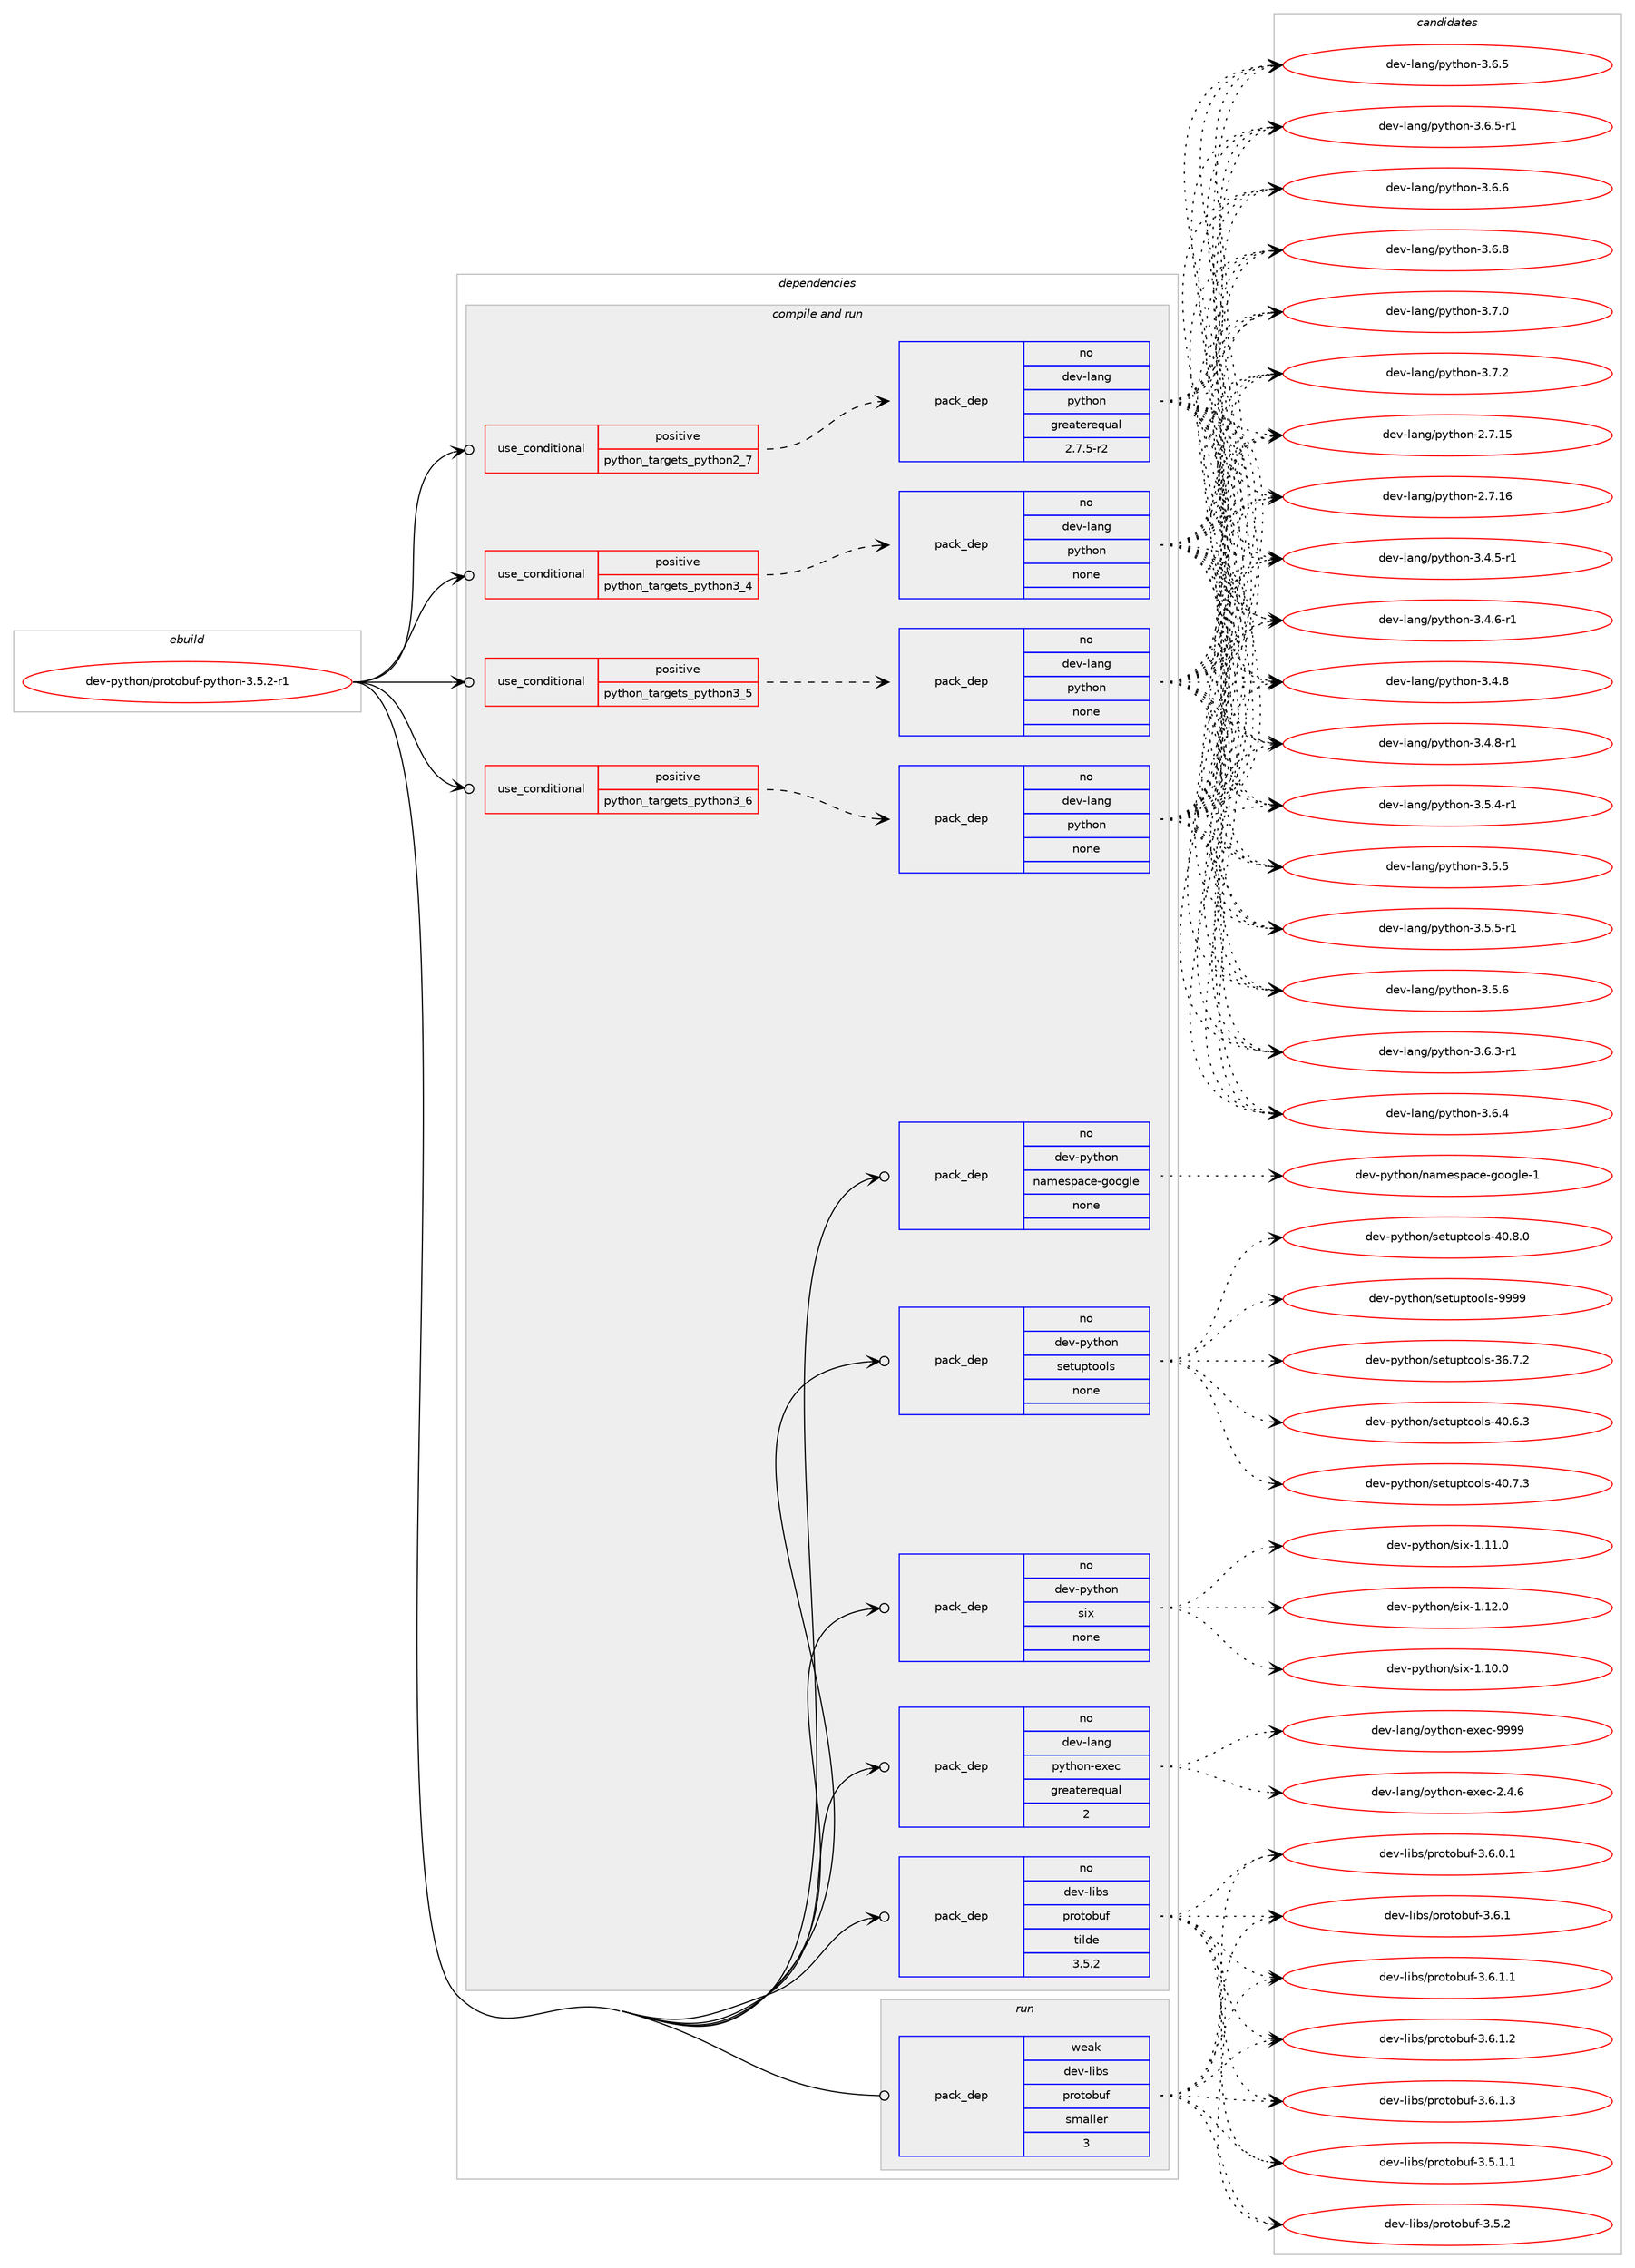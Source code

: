 digraph prolog {

# *************
# Graph options
# *************

newrank=true;
concentrate=true;
compound=true;
graph [rankdir=LR,fontname=Helvetica,fontsize=10,ranksep=1.5];#, ranksep=2.5, nodesep=0.2];
edge  [arrowhead=vee];
node  [fontname=Helvetica,fontsize=10];

# **********
# The ebuild
# **********

subgraph cluster_leftcol {
color=gray;
rank=same;
label=<<i>ebuild</i>>;
id [label="dev-python/protobuf-python-3.5.2-r1", color=red, width=4, href="../dev-python/protobuf-python-3.5.2-r1.svg"];
}

# ****************
# The dependencies
# ****************

subgraph cluster_midcol {
color=gray;
label=<<i>dependencies</i>>;
subgraph cluster_compile {
fillcolor="#eeeeee";
style=filled;
label=<<i>compile</i>>;
}
subgraph cluster_compileandrun {
fillcolor="#eeeeee";
style=filled;
label=<<i>compile and run</i>>;
subgraph cond379890 {
dependency1426706 [label=<<TABLE BORDER="0" CELLBORDER="1" CELLSPACING="0" CELLPADDING="4"><TR><TD ROWSPAN="3" CELLPADDING="10">use_conditional</TD></TR><TR><TD>positive</TD></TR><TR><TD>python_targets_python2_7</TD></TR></TABLE>>, shape=none, color=red];
subgraph pack1023502 {
dependency1426707 [label=<<TABLE BORDER="0" CELLBORDER="1" CELLSPACING="0" CELLPADDING="4" WIDTH="220"><TR><TD ROWSPAN="6" CELLPADDING="30">pack_dep</TD></TR><TR><TD WIDTH="110">no</TD></TR><TR><TD>dev-lang</TD></TR><TR><TD>python</TD></TR><TR><TD>greaterequal</TD></TR><TR><TD>2.7.5-r2</TD></TR></TABLE>>, shape=none, color=blue];
}
dependency1426706:e -> dependency1426707:w [weight=20,style="dashed",arrowhead="vee"];
}
id:e -> dependency1426706:w [weight=20,style="solid",arrowhead="odotvee"];
subgraph cond379891 {
dependency1426708 [label=<<TABLE BORDER="0" CELLBORDER="1" CELLSPACING="0" CELLPADDING="4"><TR><TD ROWSPAN="3" CELLPADDING="10">use_conditional</TD></TR><TR><TD>positive</TD></TR><TR><TD>python_targets_python3_4</TD></TR></TABLE>>, shape=none, color=red];
subgraph pack1023503 {
dependency1426709 [label=<<TABLE BORDER="0" CELLBORDER="1" CELLSPACING="0" CELLPADDING="4" WIDTH="220"><TR><TD ROWSPAN="6" CELLPADDING="30">pack_dep</TD></TR><TR><TD WIDTH="110">no</TD></TR><TR><TD>dev-lang</TD></TR><TR><TD>python</TD></TR><TR><TD>none</TD></TR><TR><TD></TD></TR></TABLE>>, shape=none, color=blue];
}
dependency1426708:e -> dependency1426709:w [weight=20,style="dashed",arrowhead="vee"];
}
id:e -> dependency1426708:w [weight=20,style="solid",arrowhead="odotvee"];
subgraph cond379892 {
dependency1426710 [label=<<TABLE BORDER="0" CELLBORDER="1" CELLSPACING="0" CELLPADDING="4"><TR><TD ROWSPAN="3" CELLPADDING="10">use_conditional</TD></TR><TR><TD>positive</TD></TR><TR><TD>python_targets_python3_5</TD></TR></TABLE>>, shape=none, color=red];
subgraph pack1023504 {
dependency1426711 [label=<<TABLE BORDER="0" CELLBORDER="1" CELLSPACING="0" CELLPADDING="4" WIDTH="220"><TR><TD ROWSPAN="6" CELLPADDING="30">pack_dep</TD></TR><TR><TD WIDTH="110">no</TD></TR><TR><TD>dev-lang</TD></TR><TR><TD>python</TD></TR><TR><TD>none</TD></TR><TR><TD></TD></TR></TABLE>>, shape=none, color=blue];
}
dependency1426710:e -> dependency1426711:w [weight=20,style="dashed",arrowhead="vee"];
}
id:e -> dependency1426710:w [weight=20,style="solid",arrowhead="odotvee"];
subgraph cond379893 {
dependency1426712 [label=<<TABLE BORDER="0" CELLBORDER="1" CELLSPACING="0" CELLPADDING="4"><TR><TD ROWSPAN="3" CELLPADDING="10">use_conditional</TD></TR><TR><TD>positive</TD></TR><TR><TD>python_targets_python3_6</TD></TR></TABLE>>, shape=none, color=red];
subgraph pack1023505 {
dependency1426713 [label=<<TABLE BORDER="0" CELLBORDER="1" CELLSPACING="0" CELLPADDING="4" WIDTH="220"><TR><TD ROWSPAN="6" CELLPADDING="30">pack_dep</TD></TR><TR><TD WIDTH="110">no</TD></TR><TR><TD>dev-lang</TD></TR><TR><TD>python</TD></TR><TR><TD>none</TD></TR><TR><TD></TD></TR></TABLE>>, shape=none, color=blue];
}
dependency1426712:e -> dependency1426713:w [weight=20,style="dashed",arrowhead="vee"];
}
id:e -> dependency1426712:w [weight=20,style="solid",arrowhead="odotvee"];
subgraph pack1023506 {
dependency1426714 [label=<<TABLE BORDER="0" CELLBORDER="1" CELLSPACING="0" CELLPADDING="4" WIDTH="220"><TR><TD ROWSPAN="6" CELLPADDING="30">pack_dep</TD></TR><TR><TD WIDTH="110">no</TD></TR><TR><TD>dev-lang</TD></TR><TR><TD>python-exec</TD></TR><TR><TD>greaterequal</TD></TR><TR><TD>2</TD></TR></TABLE>>, shape=none, color=blue];
}
id:e -> dependency1426714:w [weight=20,style="solid",arrowhead="odotvee"];
subgraph pack1023507 {
dependency1426715 [label=<<TABLE BORDER="0" CELLBORDER="1" CELLSPACING="0" CELLPADDING="4" WIDTH="220"><TR><TD ROWSPAN="6" CELLPADDING="30">pack_dep</TD></TR><TR><TD WIDTH="110">no</TD></TR><TR><TD>dev-libs</TD></TR><TR><TD>protobuf</TD></TR><TR><TD>tilde</TD></TR><TR><TD>3.5.2</TD></TR></TABLE>>, shape=none, color=blue];
}
id:e -> dependency1426715:w [weight=20,style="solid",arrowhead="odotvee"];
subgraph pack1023508 {
dependency1426716 [label=<<TABLE BORDER="0" CELLBORDER="1" CELLSPACING="0" CELLPADDING="4" WIDTH="220"><TR><TD ROWSPAN="6" CELLPADDING="30">pack_dep</TD></TR><TR><TD WIDTH="110">no</TD></TR><TR><TD>dev-python</TD></TR><TR><TD>namespace-google</TD></TR><TR><TD>none</TD></TR><TR><TD></TD></TR></TABLE>>, shape=none, color=blue];
}
id:e -> dependency1426716:w [weight=20,style="solid",arrowhead="odotvee"];
subgraph pack1023509 {
dependency1426717 [label=<<TABLE BORDER="0" CELLBORDER="1" CELLSPACING="0" CELLPADDING="4" WIDTH="220"><TR><TD ROWSPAN="6" CELLPADDING="30">pack_dep</TD></TR><TR><TD WIDTH="110">no</TD></TR><TR><TD>dev-python</TD></TR><TR><TD>setuptools</TD></TR><TR><TD>none</TD></TR><TR><TD></TD></TR></TABLE>>, shape=none, color=blue];
}
id:e -> dependency1426717:w [weight=20,style="solid",arrowhead="odotvee"];
subgraph pack1023510 {
dependency1426718 [label=<<TABLE BORDER="0" CELLBORDER="1" CELLSPACING="0" CELLPADDING="4" WIDTH="220"><TR><TD ROWSPAN="6" CELLPADDING="30">pack_dep</TD></TR><TR><TD WIDTH="110">no</TD></TR><TR><TD>dev-python</TD></TR><TR><TD>six</TD></TR><TR><TD>none</TD></TR><TR><TD></TD></TR></TABLE>>, shape=none, color=blue];
}
id:e -> dependency1426718:w [weight=20,style="solid",arrowhead="odotvee"];
}
subgraph cluster_run {
fillcolor="#eeeeee";
style=filled;
label=<<i>run</i>>;
subgraph pack1023511 {
dependency1426719 [label=<<TABLE BORDER="0" CELLBORDER="1" CELLSPACING="0" CELLPADDING="4" WIDTH="220"><TR><TD ROWSPAN="6" CELLPADDING="30">pack_dep</TD></TR><TR><TD WIDTH="110">weak</TD></TR><TR><TD>dev-libs</TD></TR><TR><TD>protobuf</TD></TR><TR><TD>smaller</TD></TR><TR><TD>3</TD></TR></TABLE>>, shape=none, color=blue];
}
id:e -> dependency1426719:w [weight=20,style="solid",arrowhead="odot"];
}
}

# **************
# The candidates
# **************

subgraph cluster_choices {
rank=same;
color=gray;
label=<<i>candidates</i>>;

subgraph choice1023502 {
color=black;
nodesep=1;
choice10010111845108971101034711212111610411111045504655464953 [label="dev-lang/python-2.7.15", color=red, width=4,href="../dev-lang/python-2.7.15.svg"];
choice10010111845108971101034711212111610411111045504655464954 [label="dev-lang/python-2.7.16", color=red, width=4,href="../dev-lang/python-2.7.16.svg"];
choice1001011184510897110103471121211161041111104551465246534511449 [label="dev-lang/python-3.4.5-r1", color=red, width=4,href="../dev-lang/python-3.4.5-r1.svg"];
choice1001011184510897110103471121211161041111104551465246544511449 [label="dev-lang/python-3.4.6-r1", color=red, width=4,href="../dev-lang/python-3.4.6-r1.svg"];
choice100101118451089711010347112121116104111110455146524656 [label="dev-lang/python-3.4.8", color=red, width=4,href="../dev-lang/python-3.4.8.svg"];
choice1001011184510897110103471121211161041111104551465246564511449 [label="dev-lang/python-3.4.8-r1", color=red, width=4,href="../dev-lang/python-3.4.8-r1.svg"];
choice1001011184510897110103471121211161041111104551465346524511449 [label="dev-lang/python-3.5.4-r1", color=red, width=4,href="../dev-lang/python-3.5.4-r1.svg"];
choice100101118451089711010347112121116104111110455146534653 [label="dev-lang/python-3.5.5", color=red, width=4,href="../dev-lang/python-3.5.5.svg"];
choice1001011184510897110103471121211161041111104551465346534511449 [label="dev-lang/python-3.5.5-r1", color=red, width=4,href="../dev-lang/python-3.5.5-r1.svg"];
choice100101118451089711010347112121116104111110455146534654 [label="dev-lang/python-3.5.6", color=red, width=4,href="../dev-lang/python-3.5.6.svg"];
choice1001011184510897110103471121211161041111104551465446514511449 [label="dev-lang/python-3.6.3-r1", color=red, width=4,href="../dev-lang/python-3.6.3-r1.svg"];
choice100101118451089711010347112121116104111110455146544652 [label="dev-lang/python-3.6.4", color=red, width=4,href="../dev-lang/python-3.6.4.svg"];
choice100101118451089711010347112121116104111110455146544653 [label="dev-lang/python-3.6.5", color=red, width=4,href="../dev-lang/python-3.6.5.svg"];
choice1001011184510897110103471121211161041111104551465446534511449 [label="dev-lang/python-3.6.5-r1", color=red, width=4,href="../dev-lang/python-3.6.5-r1.svg"];
choice100101118451089711010347112121116104111110455146544654 [label="dev-lang/python-3.6.6", color=red, width=4,href="../dev-lang/python-3.6.6.svg"];
choice100101118451089711010347112121116104111110455146544656 [label="dev-lang/python-3.6.8", color=red, width=4,href="../dev-lang/python-3.6.8.svg"];
choice100101118451089711010347112121116104111110455146554648 [label="dev-lang/python-3.7.0", color=red, width=4,href="../dev-lang/python-3.7.0.svg"];
choice100101118451089711010347112121116104111110455146554650 [label="dev-lang/python-3.7.2", color=red, width=4,href="../dev-lang/python-3.7.2.svg"];
dependency1426707:e -> choice10010111845108971101034711212111610411111045504655464953:w [style=dotted,weight="100"];
dependency1426707:e -> choice10010111845108971101034711212111610411111045504655464954:w [style=dotted,weight="100"];
dependency1426707:e -> choice1001011184510897110103471121211161041111104551465246534511449:w [style=dotted,weight="100"];
dependency1426707:e -> choice1001011184510897110103471121211161041111104551465246544511449:w [style=dotted,weight="100"];
dependency1426707:e -> choice100101118451089711010347112121116104111110455146524656:w [style=dotted,weight="100"];
dependency1426707:e -> choice1001011184510897110103471121211161041111104551465246564511449:w [style=dotted,weight="100"];
dependency1426707:e -> choice1001011184510897110103471121211161041111104551465346524511449:w [style=dotted,weight="100"];
dependency1426707:e -> choice100101118451089711010347112121116104111110455146534653:w [style=dotted,weight="100"];
dependency1426707:e -> choice1001011184510897110103471121211161041111104551465346534511449:w [style=dotted,weight="100"];
dependency1426707:e -> choice100101118451089711010347112121116104111110455146534654:w [style=dotted,weight="100"];
dependency1426707:e -> choice1001011184510897110103471121211161041111104551465446514511449:w [style=dotted,weight="100"];
dependency1426707:e -> choice100101118451089711010347112121116104111110455146544652:w [style=dotted,weight="100"];
dependency1426707:e -> choice100101118451089711010347112121116104111110455146544653:w [style=dotted,weight="100"];
dependency1426707:e -> choice1001011184510897110103471121211161041111104551465446534511449:w [style=dotted,weight="100"];
dependency1426707:e -> choice100101118451089711010347112121116104111110455146544654:w [style=dotted,weight="100"];
dependency1426707:e -> choice100101118451089711010347112121116104111110455146544656:w [style=dotted,weight="100"];
dependency1426707:e -> choice100101118451089711010347112121116104111110455146554648:w [style=dotted,weight="100"];
dependency1426707:e -> choice100101118451089711010347112121116104111110455146554650:w [style=dotted,weight="100"];
}
subgraph choice1023503 {
color=black;
nodesep=1;
choice10010111845108971101034711212111610411111045504655464953 [label="dev-lang/python-2.7.15", color=red, width=4,href="../dev-lang/python-2.7.15.svg"];
choice10010111845108971101034711212111610411111045504655464954 [label="dev-lang/python-2.7.16", color=red, width=4,href="../dev-lang/python-2.7.16.svg"];
choice1001011184510897110103471121211161041111104551465246534511449 [label="dev-lang/python-3.4.5-r1", color=red, width=4,href="../dev-lang/python-3.4.5-r1.svg"];
choice1001011184510897110103471121211161041111104551465246544511449 [label="dev-lang/python-3.4.6-r1", color=red, width=4,href="../dev-lang/python-3.4.6-r1.svg"];
choice100101118451089711010347112121116104111110455146524656 [label="dev-lang/python-3.4.8", color=red, width=4,href="../dev-lang/python-3.4.8.svg"];
choice1001011184510897110103471121211161041111104551465246564511449 [label="dev-lang/python-3.4.8-r1", color=red, width=4,href="../dev-lang/python-3.4.8-r1.svg"];
choice1001011184510897110103471121211161041111104551465346524511449 [label="dev-lang/python-3.5.4-r1", color=red, width=4,href="../dev-lang/python-3.5.4-r1.svg"];
choice100101118451089711010347112121116104111110455146534653 [label="dev-lang/python-3.5.5", color=red, width=4,href="../dev-lang/python-3.5.5.svg"];
choice1001011184510897110103471121211161041111104551465346534511449 [label="dev-lang/python-3.5.5-r1", color=red, width=4,href="../dev-lang/python-3.5.5-r1.svg"];
choice100101118451089711010347112121116104111110455146534654 [label="dev-lang/python-3.5.6", color=red, width=4,href="../dev-lang/python-3.5.6.svg"];
choice1001011184510897110103471121211161041111104551465446514511449 [label="dev-lang/python-3.6.3-r1", color=red, width=4,href="../dev-lang/python-3.6.3-r1.svg"];
choice100101118451089711010347112121116104111110455146544652 [label="dev-lang/python-3.6.4", color=red, width=4,href="../dev-lang/python-3.6.4.svg"];
choice100101118451089711010347112121116104111110455146544653 [label="dev-lang/python-3.6.5", color=red, width=4,href="../dev-lang/python-3.6.5.svg"];
choice1001011184510897110103471121211161041111104551465446534511449 [label="dev-lang/python-3.6.5-r1", color=red, width=4,href="../dev-lang/python-3.6.5-r1.svg"];
choice100101118451089711010347112121116104111110455146544654 [label="dev-lang/python-3.6.6", color=red, width=4,href="../dev-lang/python-3.6.6.svg"];
choice100101118451089711010347112121116104111110455146544656 [label="dev-lang/python-3.6.8", color=red, width=4,href="../dev-lang/python-3.6.8.svg"];
choice100101118451089711010347112121116104111110455146554648 [label="dev-lang/python-3.7.0", color=red, width=4,href="../dev-lang/python-3.7.0.svg"];
choice100101118451089711010347112121116104111110455146554650 [label="dev-lang/python-3.7.2", color=red, width=4,href="../dev-lang/python-3.7.2.svg"];
dependency1426709:e -> choice10010111845108971101034711212111610411111045504655464953:w [style=dotted,weight="100"];
dependency1426709:e -> choice10010111845108971101034711212111610411111045504655464954:w [style=dotted,weight="100"];
dependency1426709:e -> choice1001011184510897110103471121211161041111104551465246534511449:w [style=dotted,weight="100"];
dependency1426709:e -> choice1001011184510897110103471121211161041111104551465246544511449:w [style=dotted,weight="100"];
dependency1426709:e -> choice100101118451089711010347112121116104111110455146524656:w [style=dotted,weight="100"];
dependency1426709:e -> choice1001011184510897110103471121211161041111104551465246564511449:w [style=dotted,weight="100"];
dependency1426709:e -> choice1001011184510897110103471121211161041111104551465346524511449:w [style=dotted,weight="100"];
dependency1426709:e -> choice100101118451089711010347112121116104111110455146534653:w [style=dotted,weight="100"];
dependency1426709:e -> choice1001011184510897110103471121211161041111104551465346534511449:w [style=dotted,weight="100"];
dependency1426709:e -> choice100101118451089711010347112121116104111110455146534654:w [style=dotted,weight="100"];
dependency1426709:e -> choice1001011184510897110103471121211161041111104551465446514511449:w [style=dotted,weight="100"];
dependency1426709:e -> choice100101118451089711010347112121116104111110455146544652:w [style=dotted,weight="100"];
dependency1426709:e -> choice100101118451089711010347112121116104111110455146544653:w [style=dotted,weight="100"];
dependency1426709:e -> choice1001011184510897110103471121211161041111104551465446534511449:w [style=dotted,weight="100"];
dependency1426709:e -> choice100101118451089711010347112121116104111110455146544654:w [style=dotted,weight="100"];
dependency1426709:e -> choice100101118451089711010347112121116104111110455146544656:w [style=dotted,weight="100"];
dependency1426709:e -> choice100101118451089711010347112121116104111110455146554648:w [style=dotted,weight="100"];
dependency1426709:e -> choice100101118451089711010347112121116104111110455146554650:w [style=dotted,weight="100"];
}
subgraph choice1023504 {
color=black;
nodesep=1;
choice10010111845108971101034711212111610411111045504655464953 [label="dev-lang/python-2.7.15", color=red, width=4,href="../dev-lang/python-2.7.15.svg"];
choice10010111845108971101034711212111610411111045504655464954 [label="dev-lang/python-2.7.16", color=red, width=4,href="../dev-lang/python-2.7.16.svg"];
choice1001011184510897110103471121211161041111104551465246534511449 [label="dev-lang/python-3.4.5-r1", color=red, width=4,href="../dev-lang/python-3.4.5-r1.svg"];
choice1001011184510897110103471121211161041111104551465246544511449 [label="dev-lang/python-3.4.6-r1", color=red, width=4,href="../dev-lang/python-3.4.6-r1.svg"];
choice100101118451089711010347112121116104111110455146524656 [label="dev-lang/python-3.4.8", color=red, width=4,href="../dev-lang/python-3.4.8.svg"];
choice1001011184510897110103471121211161041111104551465246564511449 [label="dev-lang/python-3.4.8-r1", color=red, width=4,href="../dev-lang/python-3.4.8-r1.svg"];
choice1001011184510897110103471121211161041111104551465346524511449 [label="dev-lang/python-3.5.4-r1", color=red, width=4,href="../dev-lang/python-3.5.4-r1.svg"];
choice100101118451089711010347112121116104111110455146534653 [label="dev-lang/python-3.5.5", color=red, width=4,href="../dev-lang/python-3.5.5.svg"];
choice1001011184510897110103471121211161041111104551465346534511449 [label="dev-lang/python-3.5.5-r1", color=red, width=4,href="../dev-lang/python-3.5.5-r1.svg"];
choice100101118451089711010347112121116104111110455146534654 [label="dev-lang/python-3.5.6", color=red, width=4,href="../dev-lang/python-3.5.6.svg"];
choice1001011184510897110103471121211161041111104551465446514511449 [label="dev-lang/python-3.6.3-r1", color=red, width=4,href="../dev-lang/python-3.6.3-r1.svg"];
choice100101118451089711010347112121116104111110455146544652 [label="dev-lang/python-3.6.4", color=red, width=4,href="../dev-lang/python-3.6.4.svg"];
choice100101118451089711010347112121116104111110455146544653 [label="dev-lang/python-3.6.5", color=red, width=4,href="../dev-lang/python-3.6.5.svg"];
choice1001011184510897110103471121211161041111104551465446534511449 [label="dev-lang/python-3.6.5-r1", color=red, width=4,href="../dev-lang/python-3.6.5-r1.svg"];
choice100101118451089711010347112121116104111110455146544654 [label="dev-lang/python-3.6.6", color=red, width=4,href="../dev-lang/python-3.6.6.svg"];
choice100101118451089711010347112121116104111110455146544656 [label="dev-lang/python-3.6.8", color=red, width=4,href="../dev-lang/python-3.6.8.svg"];
choice100101118451089711010347112121116104111110455146554648 [label="dev-lang/python-3.7.0", color=red, width=4,href="../dev-lang/python-3.7.0.svg"];
choice100101118451089711010347112121116104111110455146554650 [label="dev-lang/python-3.7.2", color=red, width=4,href="../dev-lang/python-3.7.2.svg"];
dependency1426711:e -> choice10010111845108971101034711212111610411111045504655464953:w [style=dotted,weight="100"];
dependency1426711:e -> choice10010111845108971101034711212111610411111045504655464954:w [style=dotted,weight="100"];
dependency1426711:e -> choice1001011184510897110103471121211161041111104551465246534511449:w [style=dotted,weight="100"];
dependency1426711:e -> choice1001011184510897110103471121211161041111104551465246544511449:w [style=dotted,weight="100"];
dependency1426711:e -> choice100101118451089711010347112121116104111110455146524656:w [style=dotted,weight="100"];
dependency1426711:e -> choice1001011184510897110103471121211161041111104551465246564511449:w [style=dotted,weight="100"];
dependency1426711:e -> choice1001011184510897110103471121211161041111104551465346524511449:w [style=dotted,weight="100"];
dependency1426711:e -> choice100101118451089711010347112121116104111110455146534653:w [style=dotted,weight="100"];
dependency1426711:e -> choice1001011184510897110103471121211161041111104551465346534511449:w [style=dotted,weight="100"];
dependency1426711:e -> choice100101118451089711010347112121116104111110455146534654:w [style=dotted,weight="100"];
dependency1426711:e -> choice1001011184510897110103471121211161041111104551465446514511449:w [style=dotted,weight="100"];
dependency1426711:e -> choice100101118451089711010347112121116104111110455146544652:w [style=dotted,weight="100"];
dependency1426711:e -> choice100101118451089711010347112121116104111110455146544653:w [style=dotted,weight="100"];
dependency1426711:e -> choice1001011184510897110103471121211161041111104551465446534511449:w [style=dotted,weight="100"];
dependency1426711:e -> choice100101118451089711010347112121116104111110455146544654:w [style=dotted,weight="100"];
dependency1426711:e -> choice100101118451089711010347112121116104111110455146544656:w [style=dotted,weight="100"];
dependency1426711:e -> choice100101118451089711010347112121116104111110455146554648:w [style=dotted,weight="100"];
dependency1426711:e -> choice100101118451089711010347112121116104111110455146554650:w [style=dotted,weight="100"];
}
subgraph choice1023505 {
color=black;
nodesep=1;
choice10010111845108971101034711212111610411111045504655464953 [label="dev-lang/python-2.7.15", color=red, width=4,href="../dev-lang/python-2.7.15.svg"];
choice10010111845108971101034711212111610411111045504655464954 [label="dev-lang/python-2.7.16", color=red, width=4,href="../dev-lang/python-2.7.16.svg"];
choice1001011184510897110103471121211161041111104551465246534511449 [label="dev-lang/python-3.4.5-r1", color=red, width=4,href="../dev-lang/python-3.4.5-r1.svg"];
choice1001011184510897110103471121211161041111104551465246544511449 [label="dev-lang/python-3.4.6-r1", color=red, width=4,href="../dev-lang/python-3.4.6-r1.svg"];
choice100101118451089711010347112121116104111110455146524656 [label="dev-lang/python-3.4.8", color=red, width=4,href="../dev-lang/python-3.4.8.svg"];
choice1001011184510897110103471121211161041111104551465246564511449 [label="dev-lang/python-3.4.8-r1", color=red, width=4,href="../dev-lang/python-3.4.8-r1.svg"];
choice1001011184510897110103471121211161041111104551465346524511449 [label="dev-lang/python-3.5.4-r1", color=red, width=4,href="../dev-lang/python-3.5.4-r1.svg"];
choice100101118451089711010347112121116104111110455146534653 [label="dev-lang/python-3.5.5", color=red, width=4,href="../dev-lang/python-3.5.5.svg"];
choice1001011184510897110103471121211161041111104551465346534511449 [label="dev-lang/python-3.5.5-r1", color=red, width=4,href="../dev-lang/python-3.5.5-r1.svg"];
choice100101118451089711010347112121116104111110455146534654 [label="dev-lang/python-3.5.6", color=red, width=4,href="../dev-lang/python-3.5.6.svg"];
choice1001011184510897110103471121211161041111104551465446514511449 [label="dev-lang/python-3.6.3-r1", color=red, width=4,href="../dev-lang/python-3.6.3-r1.svg"];
choice100101118451089711010347112121116104111110455146544652 [label="dev-lang/python-3.6.4", color=red, width=4,href="../dev-lang/python-3.6.4.svg"];
choice100101118451089711010347112121116104111110455146544653 [label="dev-lang/python-3.6.5", color=red, width=4,href="../dev-lang/python-3.6.5.svg"];
choice1001011184510897110103471121211161041111104551465446534511449 [label="dev-lang/python-3.6.5-r1", color=red, width=4,href="../dev-lang/python-3.6.5-r1.svg"];
choice100101118451089711010347112121116104111110455146544654 [label="dev-lang/python-3.6.6", color=red, width=4,href="../dev-lang/python-3.6.6.svg"];
choice100101118451089711010347112121116104111110455146544656 [label="dev-lang/python-3.6.8", color=red, width=4,href="../dev-lang/python-3.6.8.svg"];
choice100101118451089711010347112121116104111110455146554648 [label="dev-lang/python-3.7.0", color=red, width=4,href="../dev-lang/python-3.7.0.svg"];
choice100101118451089711010347112121116104111110455146554650 [label="dev-lang/python-3.7.2", color=red, width=4,href="../dev-lang/python-3.7.2.svg"];
dependency1426713:e -> choice10010111845108971101034711212111610411111045504655464953:w [style=dotted,weight="100"];
dependency1426713:e -> choice10010111845108971101034711212111610411111045504655464954:w [style=dotted,weight="100"];
dependency1426713:e -> choice1001011184510897110103471121211161041111104551465246534511449:w [style=dotted,weight="100"];
dependency1426713:e -> choice1001011184510897110103471121211161041111104551465246544511449:w [style=dotted,weight="100"];
dependency1426713:e -> choice100101118451089711010347112121116104111110455146524656:w [style=dotted,weight="100"];
dependency1426713:e -> choice1001011184510897110103471121211161041111104551465246564511449:w [style=dotted,weight="100"];
dependency1426713:e -> choice1001011184510897110103471121211161041111104551465346524511449:w [style=dotted,weight="100"];
dependency1426713:e -> choice100101118451089711010347112121116104111110455146534653:w [style=dotted,weight="100"];
dependency1426713:e -> choice1001011184510897110103471121211161041111104551465346534511449:w [style=dotted,weight="100"];
dependency1426713:e -> choice100101118451089711010347112121116104111110455146534654:w [style=dotted,weight="100"];
dependency1426713:e -> choice1001011184510897110103471121211161041111104551465446514511449:w [style=dotted,weight="100"];
dependency1426713:e -> choice100101118451089711010347112121116104111110455146544652:w [style=dotted,weight="100"];
dependency1426713:e -> choice100101118451089711010347112121116104111110455146544653:w [style=dotted,weight="100"];
dependency1426713:e -> choice1001011184510897110103471121211161041111104551465446534511449:w [style=dotted,weight="100"];
dependency1426713:e -> choice100101118451089711010347112121116104111110455146544654:w [style=dotted,weight="100"];
dependency1426713:e -> choice100101118451089711010347112121116104111110455146544656:w [style=dotted,weight="100"];
dependency1426713:e -> choice100101118451089711010347112121116104111110455146554648:w [style=dotted,weight="100"];
dependency1426713:e -> choice100101118451089711010347112121116104111110455146554650:w [style=dotted,weight="100"];
}
subgraph choice1023506 {
color=black;
nodesep=1;
choice1001011184510897110103471121211161041111104510112010199455046524654 [label="dev-lang/python-exec-2.4.6", color=red, width=4,href="../dev-lang/python-exec-2.4.6.svg"];
choice10010111845108971101034711212111610411111045101120101994557575757 [label="dev-lang/python-exec-9999", color=red, width=4,href="../dev-lang/python-exec-9999.svg"];
dependency1426714:e -> choice1001011184510897110103471121211161041111104510112010199455046524654:w [style=dotted,weight="100"];
dependency1426714:e -> choice10010111845108971101034711212111610411111045101120101994557575757:w [style=dotted,weight="100"];
}
subgraph choice1023507 {
color=black;
nodesep=1;
choice100101118451081059811547112114111116111981171024551465346494649 [label="dev-libs/protobuf-3.5.1.1", color=red, width=4,href="../dev-libs/protobuf-3.5.1.1.svg"];
choice10010111845108105981154711211411111611198117102455146534650 [label="dev-libs/protobuf-3.5.2", color=red, width=4,href="../dev-libs/protobuf-3.5.2.svg"];
choice100101118451081059811547112114111116111981171024551465446484649 [label="dev-libs/protobuf-3.6.0.1", color=red, width=4,href="../dev-libs/protobuf-3.6.0.1.svg"];
choice10010111845108105981154711211411111611198117102455146544649 [label="dev-libs/protobuf-3.6.1", color=red, width=4,href="../dev-libs/protobuf-3.6.1.svg"];
choice100101118451081059811547112114111116111981171024551465446494649 [label="dev-libs/protobuf-3.6.1.1", color=red, width=4,href="../dev-libs/protobuf-3.6.1.1.svg"];
choice100101118451081059811547112114111116111981171024551465446494650 [label="dev-libs/protobuf-3.6.1.2", color=red, width=4,href="../dev-libs/protobuf-3.6.1.2.svg"];
choice100101118451081059811547112114111116111981171024551465446494651 [label="dev-libs/protobuf-3.6.1.3", color=red, width=4,href="../dev-libs/protobuf-3.6.1.3.svg"];
dependency1426715:e -> choice100101118451081059811547112114111116111981171024551465346494649:w [style=dotted,weight="100"];
dependency1426715:e -> choice10010111845108105981154711211411111611198117102455146534650:w [style=dotted,weight="100"];
dependency1426715:e -> choice100101118451081059811547112114111116111981171024551465446484649:w [style=dotted,weight="100"];
dependency1426715:e -> choice10010111845108105981154711211411111611198117102455146544649:w [style=dotted,weight="100"];
dependency1426715:e -> choice100101118451081059811547112114111116111981171024551465446494649:w [style=dotted,weight="100"];
dependency1426715:e -> choice100101118451081059811547112114111116111981171024551465446494650:w [style=dotted,weight="100"];
dependency1426715:e -> choice100101118451081059811547112114111116111981171024551465446494651:w [style=dotted,weight="100"];
}
subgraph choice1023508 {
color=black;
nodesep=1;
choice1001011184511212111610411111047110971091011151129799101451031111111031081014549 [label="dev-python/namespace-google-1", color=red, width=4,href="../dev-python/namespace-google-1.svg"];
dependency1426716:e -> choice1001011184511212111610411111047110971091011151129799101451031111111031081014549:w [style=dotted,weight="100"];
}
subgraph choice1023509 {
color=black;
nodesep=1;
choice100101118451121211161041111104711510111611711211611111110811545515446554650 [label="dev-python/setuptools-36.7.2", color=red, width=4,href="../dev-python/setuptools-36.7.2.svg"];
choice100101118451121211161041111104711510111611711211611111110811545524846544651 [label="dev-python/setuptools-40.6.3", color=red, width=4,href="../dev-python/setuptools-40.6.3.svg"];
choice100101118451121211161041111104711510111611711211611111110811545524846554651 [label="dev-python/setuptools-40.7.3", color=red, width=4,href="../dev-python/setuptools-40.7.3.svg"];
choice100101118451121211161041111104711510111611711211611111110811545524846564648 [label="dev-python/setuptools-40.8.0", color=red, width=4,href="../dev-python/setuptools-40.8.0.svg"];
choice10010111845112121116104111110471151011161171121161111111081154557575757 [label="dev-python/setuptools-9999", color=red, width=4,href="../dev-python/setuptools-9999.svg"];
dependency1426717:e -> choice100101118451121211161041111104711510111611711211611111110811545515446554650:w [style=dotted,weight="100"];
dependency1426717:e -> choice100101118451121211161041111104711510111611711211611111110811545524846544651:w [style=dotted,weight="100"];
dependency1426717:e -> choice100101118451121211161041111104711510111611711211611111110811545524846554651:w [style=dotted,weight="100"];
dependency1426717:e -> choice100101118451121211161041111104711510111611711211611111110811545524846564648:w [style=dotted,weight="100"];
dependency1426717:e -> choice10010111845112121116104111110471151011161171121161111111081154557575757:w [style=dotted,weight="100"];
}
subgraph choice1023510 {
color=black;
nodesep=1;
choice100101118451121211161041111104711510512045494649484648 [label="dev-python/six-1.10.0", color=red, width=4,href="../dev-python/six-1.10.0.svg"];
choice100101118451121211161041111104711510512045494649494648 [label="dev-python/six-1.11.0", color=red, width=4,href="../dev-python/six-1.11.0.svg"];
choice100101118451121211161041111104711510512045494649504648 [label="dev-python/six-1.12.0", color=red, width=4,href="../dev-python/six-1.12.0.svg"];
dependency1426718:e -> choice100101118451121211161041111104711510512045494649484648:w [style=dotted,weight="100"];
dependency1426718:e -> choice100101118451121211161041111104711510512045494649494648:w [style=dotted,weight="100"];
dependency1426718:e -> choice100101118451121211161041111104711510512045494649504648:w [style=dotted,weight="100"];
}
subgraph choice1023511 {
color=black;
nodesep=1;
choice100101118451081059811547112114111116111981171024551465346494649 [label="dev-libs/protobuf-3.5.1.1", color=red, width=4,href="../dev-libs/protobuf-3.5.1.1.svg"];
choice10010111845108105981154711211411111611198117102455146534650 [label="dev-libs/protobuf-3.5.2", color=red, width=4,href="../dev-libs/protobuf-3.5.2.svg"];
choice100101118451081059811547112114111116111981171024551465446484649 [label="dev-libs/protobuf-3.6.0.1", color=red, width=4,href="../dev-libs/protobuf-3.6.0.1.svg"];
choice10010111845108105981154711211411111611198117102455146544649 [label="dev-libs/protobuf-3.6.1", color=red, width=4,href="../dev-libs/protobuf-3.6.1.svg"];
choice100101118451081059811547112114111116111981171024551465446494649 [label="dev-libs/protobuf-3.6.1.1", color=red, width=4,href="../dev-libs/protobuf-3.6.1.1.svg"];
choice100101118451081059811547112114111116111981171024551465446494650 [label="dev-libs/protobuf-3.6.1.2", color=red, width=4,href="../dev-libs/protobuf-3.6.1.2.svg"];
choice100101118451081059811547112114111116111981171024551465446494651 [label="dev-libs/protobuf-3.6.1.3", color=red, width=4,href="../dev-libs/protobuf-3.6.1.3.svg"];
dependency1426719:e -> choice100101118451081059811547112114111116111981171024551465346494649:w [style=dotted,weight="100"];
dependency1426719:e -> choice10010111845108105981154711211411111611198117102455146534650:w [style=dotted,weight="100"];
dependency1426719:e -> choice100101118451081059811547112114111116111981171024551465446484649:w [style=dotted,weight="100"];
dependency1426719:e -> choice10010111845108105981154711211411111611198117102455146544649:w [style=dotted,weight="100"];
dependency1426719:e -> choice100101118451081059811547112114111116111981171024551465446494649:w [style=dotted,weight="100"];
dependency1426719:e -> choice100101118451081059811547112114111116111981171024551465446494650:w [style=dotted,weight="100"];
dependency1426719:e -> choice100101118451081059811547112114111116111981171024551465446494651:w [style=dotted,weight="100"];
}
}

}
